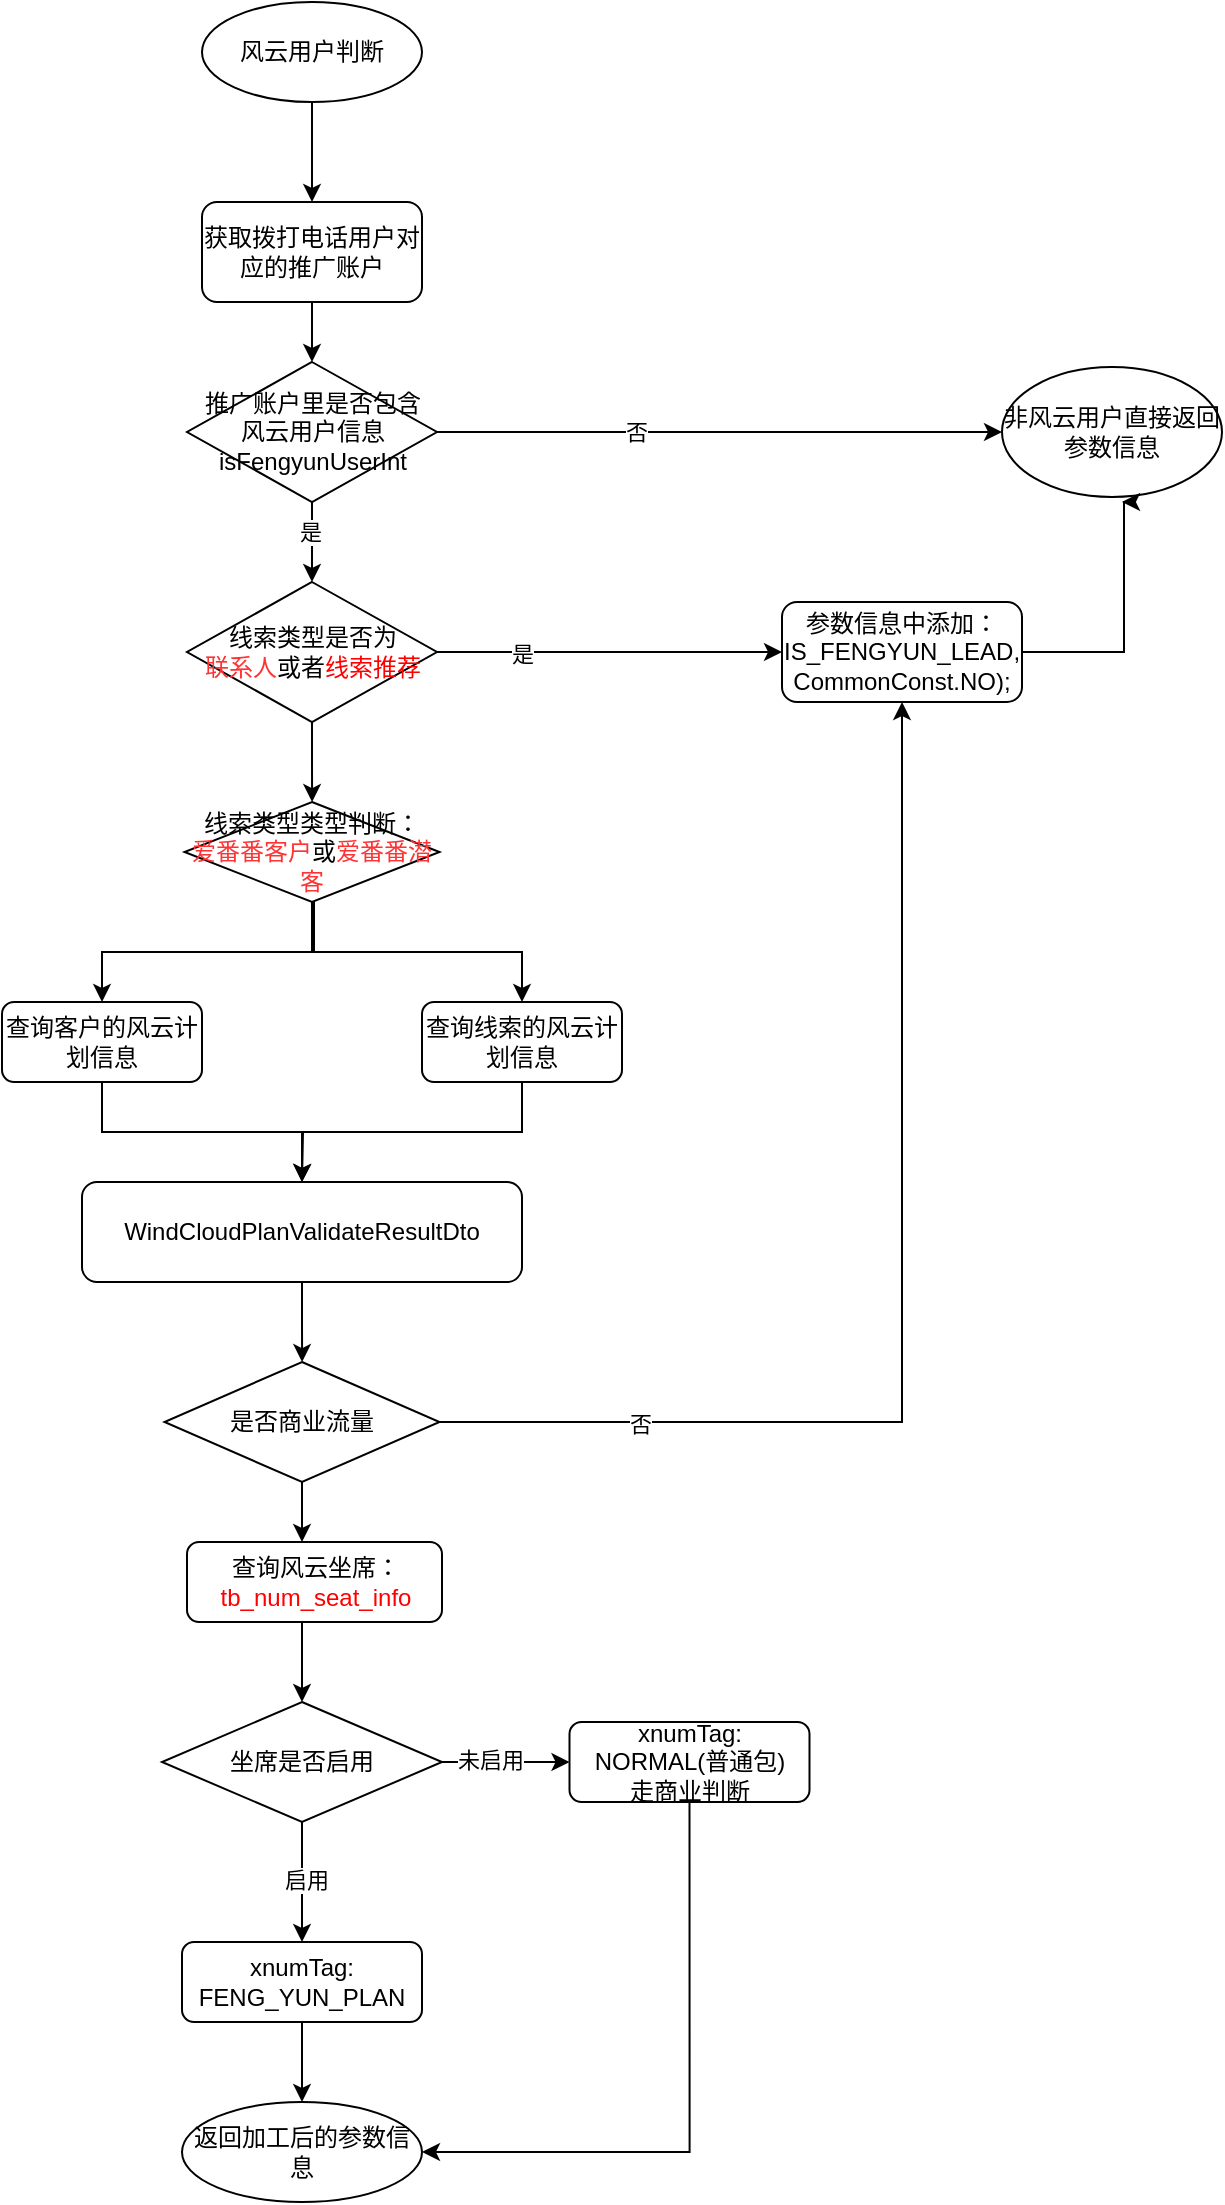 <mxfile version="22.1.3" type="github" pages="3">
  <diagram name="第 1 页" id="cvunBjMl_WiMIwX5Uzwi">
    <mxGraphModel dx="954" dy="585" grid="1" gridSize="10" guides="1" tooltips="1" connect="1" arrows="1" fold="1" page="1" pageScale="1" pageWidth="3300" pageHeight="4681" math="0" shadow="0">
      <root>
        <mxCell id="0" />
        <mxCell id="1" parent="0" />
        <mxCell id="5ia1F8p2ODkZWsQyEV-P-46" value="" style="edgeStyle=orthogonalEdgeStyle;rounded=0;orthogonalLoop=1;jettySize=auto;html=1;" parent="1" source="5ia1F8p2ODkZWsQyEV-P-1" target="5ia1F8p2ODkZWsQyEV-P-2" edge="1">
          <mxGeometry relative="1" as="geometry" />
        </mxCell>
        <mxCell id="5ia1F8p2ODkZWsQyEV-P-1" value="风云用户判断" style="ellipse;whiteSpace=wrap;html=1;" parent="1" vertex="1">
          <mxGeometry x="190" y="90" width="110" height="50" as="geometry" />
        </mxCell>
        <mxCell id="5ia1F8p2ODkZWsQyEV-P-47" value="" style="edgeStyle=orthogonalEdgeStyle;rounded=0;orthogonalLoop=1;jettySize=auto;html=1;" parent="1" source="5ia1F8p2ODkZWsQyEV-P-2" target="5ia1F8p2ODkZWsQyEV-P-3" edge="1">
          <mxGeometry relative="1" as="geometry" />
        </mxCell>
        <mxCell id="5ia1F8p2ODkZWsQyEV-P-2" value="获取拨打电话用户对应的推广账户" style="rounded=1;whiteSpace=wrap;html=1;" parent="1" vertex="1">
          <mxGeometry x="190" y="190" width="110" height="50" as="geometry" />
        </mxCell>
        <mxCell id="5ia1F8p2ODkZWsQyEV-P-5" value="" style="edgeStyle=orthogonalEdgeStyle;rounded=0;orthogonalLoop=1;jettySize=auto;html=1;" parent="1" source="5ia1F8p2ODkZWsQyEV-P-3" target="5ia1F8p2ODkZWsQyEV-P-4" edge="1">
          <mxGeometry relative="1" as="geometry" />
        </mxCell>
        <mxCell id="5ia1F8p2ODkZWsQyEV-P-12" value="否&lt;br&gt;" style="edgeLabel;html=1;align=center;verticalAlign=middle;resizable=0;points=[];" parent="5ia1F8p2ODkZWsQyEV-P-5" vertex="1" connectable="0">
          <mxGeometry x="-0.299" relative="1" as="geometry">
            <mxPoint as="offset" />
          </mxGeometry>
        </mxCell>
        <mxCell id="5ia1F8p2ODkZWsQyEV-P-10" value="" style="edgeStyle=orthogonalEdgeStyle;rounded=0;orthogonalLoop=1;jettySize=auto;html=1;" parent="1" source="5ia1F8p2ODkZWsQyEV-P-3" target="5ia1F8p2ODkZWsQyEV-P-6" edge="1">
          <mxGeometry relative="1" as="geometry" />
        </mxCell>
        <mxCell id="5ia1F8p2ODkZWsQyEV-P-11" value="是" style="edgeLabel;html=1;align=center;verticalAlign=middle;resizable=0;points=[];" parent="5ia1F8p2ODkZWsQyEV-P-10" vertex="1" connectable="0">
          <mxGeometry x="-0.25" y="-1" relative="1" as="geometry">
            <mxPoint as="offset" />
          </mxGeometry>
        </mxCell>
        <mxCell id="5ia1F8p2ODkZWsQyEV-P-3" value="推广账户里是否包含&lt;br&gt;风云用户信息&lt;br&gt;isFengyunUserInt" style="rhombus;whiteSpace=wrap;html=1;" parent="1" vertex="1">
          <mxGeometry x="182.5" y="270" width="125" height="70" as="geometry" />
        </mxCell>
        <mxCell id="5ia1F8p2ODkZWsQyEV-P-4" value="非风云用户直接返回&lt;br&gt;参数信息" style="ellipse;whiteSpace=wrap;html=1;" parent="1" vertex="1">
          <mxGeometry x="590" y="272.5" width="110" height="65" as="geometry" />
        </mxCell>
        <mxCell id="5ia1F8p2ODkZWsQyEV-P-8" value="" style="edgeStyle=orthogonalEdgeStyle;rounded=0;orthogonalLoop=1;jettySize=auto;html=1;" parent="1" source="5ia1F8p2ODkZWsQyEV-P-6" target="5ia1F8p2ODkZWsQyEV-P-7" edge="1">
          <mxGeometry relative="1" as="geometry" />
        </mxCell>
        <mxCell id="5ia1F8p2ODkZWsQyEV-P-13" value="是" style="edgeLabel;html=1;align=center;verticalAlign=middle;resizable=0;points=[];" parent="5ia1F8p2ODkZWsQyEV-P-8" vertex="1" connectable="0">
          <mxGeometry x="-0.516" y="-1" relative="1" as="geometry">
            <mxPoint x="1" as="offset" />
          </mxGeometry>
        </mxCell>
        <mxCell id="5ia1F8p2ODkZWsQyEV-P-48" value="" style="edgeStyle=orthogonalEdgeStyle;rounded=0;orthogonalLoop=1;jettySize=auto;html=1;" parent="1" source="5ia1F8p2ODkZWsQyEV-P-6" target="5ia1F8p2ODkZWsQyEV-P-14" edge="1">
          <mxGeometry relative="1" as="geometry" />
        </mxCell>
        <mxCell id="5ia1F8p2ODkZWsQyEV-P-6" value="线索类型是否为&lt;br&gt;&lt;font color=&quot;#ff3333&quot;&gt;联系人&lt;/font&gt;或者&lt;font color=&quot;#ff0000&quot;&gt;线索推荐&lt;/font&gt;" style="rhombus;whiteSpace=wrap;html=1;" parent="1" vertex="1">
          <mxGeometry x="182.5" y="380" width="125" height="70" as="geometry" />
        </mxCell>
        <mxCell id="5ia1F8p2ODkZWsQyEV-P-18" style="edgeStyle=orthogonalEdgeStyle;rounded=0;orthogonalLoop=1;jettySize=auto;html=1;exitX=1;exitY=0.5;exitDx=0;exitDy=0;" parent="1" source="5ia1F8p2ODkZWsQyEV-P-7" edge="1">
          <mxGeometry relative="1" as="geometry">
            <mxPoint x="650" y="340" as="targetPoint" />
            <Array as="points">
              <mxPoint x="651" y="415" />
            </Array>
          </mxGeometry>
        </mxCell>
        <mxCell id="5ia1F8p2ODkZWsQyEV-P-7" value="参数信息中添加：&lt;br&gt;IS_FENGYUN_LEAD, CommonConst.NO);" style="rounded=1;whiteSpace=wrap;html=1;" parent="1" vertex="1">
          <mxGeometry x="480" y="390" width="120" height="50" as="geometry" />
        </mxCell>
        <mxCell id="5ia1F8p2ODkZWsQyEV-P-19" style="edgeStyle=orthogonalEdgeStyle;rounded=0;orthogonalLoop=1;jettySize=auto;html=1;exitX=0.5;exitY=1;exitDx=0;exitDy=0;" parent="1" source="5ia1F8p2ODkZWsQyEV-P-14" target="5ia1F8p2ODkZWsQyEV-P-16" edge="1">
          <mxGeometry relative="1" as="geometry" />
        </mxCell>
        <mxCell id="5ia1F8p2ODkZWsQyEV-P-21" style="edgeStyle=orthogonalEdgeStyle;rounded=0;orthogonalLoop=1;jettySize=auto;html=1;exitX=1;exitY=1;exitDx=0;exitDy=0;entryX=0.5;entryY=0;entryDx=0;entryDy=0;" parent="1" source="5ia1F8p2ODkZWsQyEV-P-14" target="5ia1F8p2ODkZWsQyEV-P-17" edge="1">
          <mxGeometry relative="1" as="geometry">
            <Array as="points">
              <mxPoint x="246" y="528" />
              <mxPoint x="246" y="565" />
              <mxPoint x="350" y="565" />
            </Array>
          </mxGeometry>
        </mxCell>
        <mxCell id="5ia1F8p2ODkZWsQyEV-P-14" value="线索类型类型判断：&lt;br&gt;&lt;font color=&quot;#ff3333&quot;&gt;爱番番客户&lt;/font&gt;或&lt;font color=&quot;#ff3333&quot;&gt;爱番番潜客&lt;/font&gt;" style="rhombus;whiteSpace=wrap;html=1;" parent="1" vertex="1">
          <mxGeometry x="181.25" y="490" width="127.5" height="50" as="geometry" />
        </mxCell>
        <mxCell id="5ia1F8p2ODkZWsQyEV-P-24" style="edgeStyle=orthogonalEdgeStyle;rounded=0;orthogonalLoop=1;jettySize=auto;html=1;exitX=0.5;exitY=1;exitDx=0;exitDy=0;entryX=0.5;entryY=0;entryDx=0;entryDy=0;" parent="1" source="5ia1F8p2ODkZWsQyEV-P-16" target="5ia1F8p2ODkZWsQyEV-P-23" edge="1">
          <mxGeometry relative="1" as="geometry" />
        </mxCell>
        <mxCell id="5ia1F8p2ODkZWsQyEV-P-16" value="查询客户的风云计划信息" style="rounded=1;whiteSpace=wrap;html=1;" parent="1" vertex="1">
          <mxGeometry x="90" y="590" width="100" height="40" as="geometry" />
        </mxCell>
        <mxCell id="5ia1F8p2ODkZWsQyEV-P-25" style="edgeStyle=orthogonalEdgeStyle;rounded=0;orthogonalLoop=1;jettySize=auto;html=1;exitX=0.5;exitY=1;exitDx=0;exitDy=0;" parent="1" source="5ia1F8p2ODkZWsQyEV-P-17" edge="1">
          <mxGeometry relative="1" as="geometry">
            <mxPoint x="240" y="680" as="targetPoint" />
          </mxGeometry>
        </mxCell>
        <mxCell id="5ia1F8p2ODkZWsQyEV-P-17" value="查询线索的风云计划信息" style="rounded=1;whiteSpace=wrap;html=1;" parent="1" vertex="1">
          <mxGeometry x="300" y="590" width="100" height="40" as="geometry" />
        </mxCell>
        <mxCell id="5ia1F8p2ODkZWsQyEV-P-26" style="edgeStyle=orthogonalEdgeStyle;rounded=0;orthogonalLoop=1;jettySize=auto;html=1;exitX=1;exitY=0.5;exitDx=0;exitDy=0;entryX=0.5;entryY=1;entryDx=0;entryDy=0;" parent="1" source="5ia1F8p2ODkZWsQyEV-P-22" target="5ia1F8p2ODkZWsQyEV-P-7" edge="1">
          <mxGeometry relative="1" as="geometry" />
        </mxCell>
        <mxCell id="5ia1F8p2ODkZWsQyEV-P-27" value="否" style="edgeLabel;html=1;align=center;verticalAlign=middle;resizable=0;points=[];" parent="5ia1F8p2ODkZWsQyEV-P-26" vertex="1" connectable="0">
          <mxGeometry x="-0.662" y="-1" relative="1" as="geometry">
            <mxPoint as="offset" />
          </mxGeometry>
        </mxCell>
        <mxCell id="5ia1F8p2ODkZWsQyEV-P-22" value="是否商业流量" style="rhombus;whiteSpace=wrap;html=1;" parent="1" vertex="1">
          <mxGeometry x="171.25" y="770" width="137.5" height="60" as="geometry" />
        </mxCell>
        <mxCell id="5ia1F8p2ODkZWsQyEV-P-28" value="" style="edgeStyle=orthogonalEdgeStyle;rounded=0;orthogonalLoop=1;jettySize=auto;html=1;" parent="1" source="5ia1F8p2ODkZWsQyEV-P-23" target="5ia1F8p2ODkZWsQyEV-P-22" edge="1">
          <mxGeometry relative="1" as="geometry" />
        </mxCell>
        <mxCell id="5ia1F8p2ODkZWsQyEV-P-23" value="WindCloudPlanValidateResultDto" style="rounded=1;whiteSpace=wrap;html=1;" parent="1" vertex="1">
          <mxGeometry x="130" y="680" width="220" height="50" as="geometry" />
        </mxCell>
        <mxCell id="5ia1F8p2ODkZWsQyEV-P-37" value="" style="edgeStyle=orthogonalEdgeStyle;rounded=0;orthogonalLoop=1;jettySize=auto;html=1;" parent="1" source="5ia1F8p2ODkZWsQyEV-P-29" target="5ia1F8p2ODkZWsQyEV-P-30" edge="1">
          <mxGeometry relative="1" as="geometry">
            <Array as="points">
              <mxPoint x="240" y="910" />
              <mxPoint x="240" y="910" />
            </Array>
          </mxGeometry>
        </mxCell>
        <mxCell id="5ia1F8p2ODkZWsQyEV-P-29" value="查询风云坐席：&lt;br&gt;&lt;font color=&quot;#ff0000&quot;&gt;tb_num_seat_info&lt;/font&gt;" style="rounded=1;whiteSpace=wrap;html=1;" parent="1" vertex="1">
          <mxGeometry x="182.5" y="860" width="127.5" height="40" as="geometry" />
        </mxCell>
        <mxCell id="5ia1F8p2ODkZWsQyEV-P-32" value="" style="edgeStyle=orthogonalEdgeStyle;rounded=0;orthogonalLoop=1;jettySize=auto;html=1;" parent="1" source="5ia1F8p2ODkZWsQyEV-P-30" target="5ia1F8p2ODkZWsQyEV-P-31" edge="1">
          <mxGeometry relative="1" as="geometry" />
        </mxCell>
        <mxCell id="5ia1F8p2ODkZWsQyEV-P-33" value="启用" style="edgeLabel;html=1;align=center;verticalAlign=middle;resizable=0;points=[];" parent="5ia1F8p2ODkZWsQyEV-P-32" vertex="1" connectable="0">
          <mxGeometry x="-0.05" y="2" relative="1" as="geometry">
            <mxPoint as="offset" />
          </mxGeometry>
        </mxCell>
        <mxCell id="5ia1F8p2ODkZWsQyEV-P-35" value="" style="edgeStyle=orthogonalEdgeStyle;rounded=0;orthogonalLoop=1;jettySize=auto;html=1;" parent="1" source="5ia1F8p2ODkZWsQyEV-P-30" target="5ia1F8p2ODkZWsQyEV-P-34" edge="1">
          <mxGeometry relative="1" as="geometry" />
        </mxCell>
        <mxCell id="5ia1F8p2ODkZWsQyEV-P-36" value="未启用" style="edgeLabel;html=1;align=center;verticalAlign=middle;resizable=0;points=[];" parent="5ia1F8p2ODkZWsQyEV-P-35" vertex="1" connectable="0">
          <mxGeometry x="-0.255" y="1" relative="1" as="geometry">
            <mxPoint as="offset" />
          </mxGeometry>
        </mxCell>
        <mxCell id="5ia1F8p2ODkZWsQyEV-P-30" value="坐席是否启用" style="rhombus;whiteSpace=wrap;html=1;" parent="1" vertex="1">
          <mxGeometry x="170" y="940" width="140" height="60" as="geometry" />
        </mxCell>
        <mxCell id="5ia1F8p2ODkZWsQyEV-P-39" value="" style="edgeStyle=orthogonalEdgeStyle;rounded=0;orthogonalLoop=1;jettySize=auto;html=1;" parent="1" source="5ia1F8p2ODkZWsQyEV-P-31" target="5ia1F8p2ODkZWsQyEV-P-38" edge="1">
          <mxGeometry relative="1" as="geometry" />
        </mxCell>
        <mxCell id="5ia1F8p2ODkZWsQyEV-P-31" value="xnumTag: FENG_YUN_PLAN" style="rounded=1;whiteSpace=wrap;html=1;" parent="1" vertex="1">
          <mxGeometry x="180" y="1060" width="120" height="40" as="geometry" />
        </mxCell>
        <mxCell id="5ia1F8p2ODkZWsQyEV-P-41" style="edgeStyle=orthogonalEdgeStyle;rounded=0;orthogonalLoop=1;jettySize=auto;html=1;exitX=0.5;exitY=1;exitDx=0;exitDy=0;entryX=1;entryY=0.5;entryDx=0;entryDy=0;" parent="1" source="5ia1F8p2ODkZWsQyEV-P-34" target="5ia1F8p2ODkZWsQyEV-P-38" edge="1">
          <mxGeometry relative="1" as="geometry" />
        </mxCell>
        <mxCell id="5ia1F8p2ODkZWsQyEV-P-34" value="xnumTag:&lt;br&gt;NORMAL(普通包)&lt;br&gt;走商业判断" style="rounded=1;whiteSpace=wrap;html=1;" parent="1" vertex="1">
          <mxGeometry x="373.75" y="950" width="120" height="40" as="geometry" />
        </mxCell>
        <mxCell id="5ia1F8p2ODkZWsQyEV-P-38" value="返回加工后的参数信息" style="ellipse;whiteSpace=wrap;html=1;" parent="1" vertex="1">
          <mxGeometry x="180" y="1140" width="120" height="50" as="geometry" />
        </mxCell>
        <mxCell id="5ia1F8p2ODkZWsQyEV-P-45" style="edgeStyle=orthogonalEdgeStyle;rounded=0;orthogonalLoop=1;jettySize=auto;html=1;exitX=0.5;exitY=1;exitDx=0;exitDy=0;entryX=0.451;entryY=0;entryDx=0;entryDy=0;entryPerimeter=0;" parent="1" source="5ia1F8p2ODkZWsQyEV-P-22" target="5ia1F8p2ODkZWsQyEV-P-29" edge="1">
          <mxGeometry relative="1" as="geometry" />
        </mxCell>
      </root>
    </mxGraphModel>
  </diagram>
  <diagram id="0H5nYPGeJsgPHxxlDiNp" name="第 2 页">
    <mxGraphModel dx="4254" dy="585" grid="1" gridSize="10" guides="1" tooltips="1" connect="1" arrows="1" fold="1" page="1" pageScale="1" pageWidth="3300" pageHeight="4681" math="0" shadow="0">
      <root>
        <mxCell id="0" />
        <mxCell id="1" parent="0" />
        <mxCell id="DeanFmQxIo-9JRZVbEqn-1" value="前" style="rounded=1;whiteSpace=wrap;html=1;" vertex="1" parent="1">
          <mxGeometry x="100" y="110" width="60" height="50" as="geometry" />
        </mxCell>
        <mxCell id="DeanFmQxIo-9JRZVbEqn-2" value="后" style="rounded=1;whiteSpace=wrap;html=1;" vertex="1" parent="1">
          <mxGeometry x="100" y="200" width="60" height="50" as="geometry" />
        </mxCell>
        <mxCell id="DeanFmQxIo-9JRZVbEqn-3" value="风云时间判断" style="rounded=1;whiteSpace=wrap;html=1;" vertex="1" parent="1">
          <mxGeometry x="240" y="110" width="100" height="50" as="geometry" />
        </mxCell>
        <mxCell id="DeanFmQxIo-9JRZVbEqn-4" value="固话降级判断" style="rounded=1;whiteSpace=wrap;html=1;" vertex="1" parent="1">
          <mxGeometry x="390" y="110" width="100" height="50" as="geometry" />
        </mxCell>
        <mxCell id="DeanFmQxIo-9JRZVbEqn-5" value="供应商黑名单降级判断" style="rounded=1;whiteSpace=wrap;html=1;" vertex="1" parent="1">
          <mxGeometry x="510" y="190" width="100" height="50" as="geometry" />
        </mxCell>
        <mxCell id="bdq62Au3GS7Y8x1JchYO-1" value="租户，供应商，中间号降级判断" style="rounded=1;whiteSpace=wrap;html=1;" vertex="1" parent="1">
          <mxGeometry x="630" y="110" width="100" height="50" as="geometry" />
        </mxCell>
        <mxCell id="uCw0DGD-fqrh2v1wgSk9-78" style="edgeStyle=orthogonalEdgeStyle;rounded=0;orthogonalLoop=1;jettySize=auto;html=1;exitX=0.5;exitY=1;exitDx=0;exitDy=0;entryX=0.5;entryY=0;entryDx=0;entryDy=0;" edge="1" parent="1" source="uCw0DGD-fqrh2v1wgSk9-1" target="uCw0DGD-fqrh2v1wgSk9-2">
          <mxGeometry relative="1" as="geometry" />
        </mxCell>
        <mxCell id="uCw0DGD-fqrh2v1wgSk9-1" value="降级判断" style="ellipse;whiteSpace=wrap;html=1;" vertex="1" parent="1">
          <mxGeometry x="380" y="340" width="120" height="50" as="geometry" />
        </mxCell>
        <mxCell id="uCw0DGD-fqrh2v1wgSk9-4" style="edgeStyle=orthogonalEdgeStyle;rounded=0;orthogonalLoop=1;jettySize=auto;html=1;exitX=0.5;exitY=1;exitDx=0;exitDy=0;entryX=0.5;entryY=0;entryDx=0;entryDy=0;" edge="1" parent="1" source="uCw0DGD-fqrh2v1wgSk9-2" target="uCw0DGD-fqrh2v1wgSk9-3">
          <mxGeometry relative="1" as="geometry" />
        </mxCell>
        <mxCell id="uCw0DGD-fqrh2v1wgSk9-5" value="否" style="edgeLabel;html=1;align=center;verticalAlign=middle;resizable=0;points=[];" vertex="1" connectable="0" parent="uCw0DGD-fqrh2v1wgSk9-4">
          <mxGeometry x="-0.15" y="2" relative="1" as="geometry">
            <mxPoint as="offset" />
          </mxGeometry>
        </mxCell>
        <mxCell id="uCw0DGD-fqrh2v1wgSk9-79" style="edgeStyle=orthogonalEdgeStyle;rounded=0;orthogonalLoop=1;jettySize=auto;html=1;exitX=1;exitY=0.5;exitDx=0;exitDy=0;entryX=0;entryY=0.5;entryDx=0;entryDy=0;" edge="1" parent="1" source="uCw0DGD-fqrh2v1wgSk9-2" target="uCw0DGD-fqrh2v1wgSk9-6">
          <mxGeometry relative="1" as="geometry" />
        </mxCell>
        <mxCell id="uCw0DGD-fqrh2v1wgSk9-80" value="是" style="edgeLabel;html=1;align=center;verticalAlign=middle;resizable=0;points=[];" vertex="1" connectable="0" parent="uCw0DGD-fqrh2v1wgSk9-79">
          <mxGeometry x="-0.24" y="2" relative="1" as="geometry">
            <mxPoint as="offset" />
          </mxGeometry>
        </mxCell>
        <mxCell id="uCw0DGD-fqrh2v1wgSk9-2" value="是否为风云号码&lt;br&gt;&lt;font color=&quot;#ff0000&quot;&gt;numXTag == FENG_YUN_PLAN&lt;/font&gt;" style="rhombus;whiteSpace=wrap;html=1;" vertex="1" parent="1">
          <mxGeometry x="350" y="450" width="180" height="50" as="geometry" />
        </mxCell>
        <mxCell id="uCw0DGD-fqrh2v1wgSk9-12" style="edgeStyle=orthogonalEdgeStyle;rounded=0;orthogonalLoop=1;jettySize=auto;html=1;exitX=1;exitY=0.5;exitDx=0;exitDy=0;entryX=0;entryY=0.5;entryDx=0;entryDy=0;" edge="1" parent="1" source="uCw0DGD-fqrh2v1wgSk9-3" target="uCw0DGD-fqrh2v1wgSk9-11">
          <mxGeometry relative="1" as="geometry" />
        </mxCell>
        <mxCell id="uCw0DGD-fqrh2v1wgSk9-13" value="固话" style="edgeLabel;html=1;align=center;verticalAlign=middle;resizable=0;points=[];" vertex="1" connectable="0" parent="uCw0DGD-fqrh2v1wgSk9-12">
          <mxGeometry x="-0.354" y="3" relative="1" as="geometry">
            <mxPoint y="1" as="offset" />
          </mxGeometry>
        </mxCell>
        <mxCell id="uCw0DGD-fqrh2v1wgSk9-17" style="edgeStyle=orthogonalEdgeStyle;rounded=0;orthogonalLoop=1;jettySize=auto;html=1;exitX=0.5;exitY=1;exitDx=0;exitDy=0;entryX=0.5;entryY=0;entryDx=0;entryDy=0;" edge="1" parent="1" source="uCw0DGD-fqrh2v1wgSk9-3" target="uCw0DGD-fqrh2v1wgSk9-14">
          <mxGeometry relative="1" as="geometry" />
        </mxCell>
        <mxCell id="uCw0DGD-fqrh2v1wgSk9-3" value="是否为固话" style="rhombus;whiteSpace=wrap;html=1;" vertex="1" parent="1">
          <mxGeometry x="350" y="600" width="180" height="50" as="geometry" />
        </mxCell>
        <mxCell id="uCw0DGD-fqrh2v1wgSk9-7" style="edgeStyle=orthogonalEdgeStyle;rounded=0;orthogonalLoop=1;jettySize=auto;html=1;exitX=0.5;exitY=1;exitDx=0;exitDy=0;entryX=0.5;entryY=0;entryDx=0;entryDy=0;" edge="1" parent="1" source="uCw0DGD-fqrh2v1wgSk9-6" target="uCw0DGD-fqrh2v1wgSk9-3">
          <mxGeometry relative="1" as="geometry" />
        </mxCell>
        <mxCell id="uCw0DGD-fqrh2v1wgSk9-8" value="正常时间" style="edgeLabel;html=1;align=center;verticalAlign=middle;resizable=0;points=[];" vertex="1" connectable="0" parent="uCw0DGD-fqrh2v1wgSk9-7">
          <mxGeometry x="0.083" y="4" relative="1" as="geometry">
            <mxPoint as="offset" />
          </mxGeometry>
        </mxCell>
        <mxCell id="uCw0DGD-fqrh2v1wgSk9-9" style="edgeStyle=orthogonalEdgeStyle;rounded=0;orthogonalLoop=1;jettySize=auto;html=1;exitX=1;exitY=0.5;exitDx=0;exitDy=0;" edge="1" parent="1" source="uCw0DGD-fqrh2v1wgSk9-6">
          <mxGeometry relative="1" as="geometry">
            <mxPoint x="870" y="530" as="targetPoint" />
          </mxGeometry>
        </mxCell>
        <mxCell id="uCw0DGD-fqrh2v1wgSk9-6" value="风云非工作时间判断" style="rhombus;whiteSpace=wrap;html=1;" vertex="1" parent="1">
          <mxGeometry x="580" y="450" width="180" height="50" as="geometry" />
        </mxCell>
        <mxCell id="uCw0DGD-fqrh2v1wgSk9-10" value="组装数据返回:&lt;br&gt;downgradeReasonType =&amp;nbsp;&lt;br&gt;NO_WORK_TIME" style="rounded=1;whiteSpace=wrap;html=1;" vertex="1" parent="1">
          <mxGeometry x="780" y="530" width="160" height="50" as="geometry" />
        </mxCell>
        <mxCell id="uCw0DGD-fqrh2v1wgSk9-11" value="组装数据返回:&lt;br&gt;downgradeReasonType =&amp;nbsp;&lt;br&gt;CALLEE_IS_FIXED" style="rounded=1;whiteSpace=wrap;html=1;" vertex="1" parent="1">
          <mxGeometry x="790" y="600" width="160" height="50" as="geometry" />
        </mxCell>
        <mxCell id="uCw0DGD-fqrh2v1wgSk9-16" style="edgeStyle=orthogonalEdgeStyle;rounded=0;orthogonalLoop=1;jettySize=auto;html=1;exitX=1;exitY=0.5;exitDx=0;exitDy=0;" edge="1" parent="1" source="uCw0DGD-fqrh2v1wgSk9-14" target="uCw0DGD-fqrh2v1wgSk9-15">
          <mxGeometry relative="1" as="geometry" />
        </mxCell>
        <mxCell id="uCw0DGD-fqrh2v1wgSk9-21" style="edgeStyle=orthogonalEdgeStyle;rounded=0;orthogonalLoop=1;jettySize=auto;html=1;exitX=0.5;exitY=1;exitDx=0;exitDy=0;entryX=0.5;entryY=0;entryDx=0;entryDy=0;" edge="1" parent="1" source="uCw0DGD-fqrh2v1wgSk9-14" target="uCw0DGD-fqrh2v1wgSk9-20">
          <mxGeometry relative="1" as="geometry" />
        </mxCell>
        <mxCell id="uCw0DGD-fqrh2v1wgSk9-14" value="获取到numX后，&lt;br&gt;供应商黑名单判断" style="rhombus;whiteSpace=wrap;html=1;fillColor=#fff2cc;strokeColor=#d6b656;" vertex="1" parent="1">
          <mxGeometry x="350" y="700" width="180" height="50" as="geometry" />
        </mxCell>
        <mxCell id="uCw0DGD-fqrh2v1wgSk9-15" value="组装数据返回:&lt;br&gt;downgradeReasonType =&amp;nbsp;&lt;br&gt;CALL_OUT_BLACKLIST" style="rounded=1;whiteSpace=wrap;html=1;" vertex="1" parent="1">
          <mxGeometry x="790" y="700" width="160" height="50" as="geometry" />
        </mxCell>
        <mxCell id="uCw0DGD-fqrh2v1wgSk9-24" style="edgeStyle=orthogonalEdgeStyle;rounded=0;orthogonalLoop=1;jettySize=auto;html=1;exitX=1;exitY=0.5;exitDx=0;exitDy=0;" edge="1" parent="1" source="uCw0DGD-fqrh2v1wgSk9-19" target="uCw0DGD-fqrh2v1wgSk9-23">
          <mxGeometry relative="1" as="geometry" />
        </mxCell>
        <mxCell id="uCw0DGD-fqrh2v1wgSk9-25" value="否" style="edgeLabel;html=1;align=center;verticalAlign=middle;resizable=0;points=[];" vertex="1" connectable="0" parent="uCw0DGD-fqrh2v1wgSk9-24">
          <mxGeometry x="-0.033" relative="1" as="geometry">
            <mxPoint as="offset" />
          </mxGeometry>
        </mxCell>
        <mxCell id="uCw0DGD-fqrh2v1wgSk9-27" style="edgeStyle=orthogonalEdgeStyle;rounded=0;orthogonalLoop=1;jettySize=auto;html=1;exitX=0.5;exitY=1;exitDx=0;exitDy=0;entryX=0.5;entryY=0;entryDx=0;entryDy=0;" edge="1" parent="1" source="uCw0DGD-fqrh2v1wgSk9-19" target="uCw0DGD-fqrh2v1wgSk9-26">
          <mxGeometry relative="1" as="geometry" />
        </mxCell>
        <mxCell id="uCw0DGD-fqrh2v1wgSk9-82" value="是" style="edgeLabel;html=1;align=center;verticalAlign=middle;resizable=0;points=[];" vertex="1" connectable="0" parent="uCw0DGD-fqrh2v1wgSk9-27">
          <mxGeometry x="-0.175" y="1" relative="1" as="geometry">
            <mxPoint as="offset" />
          </mxGeometry>
        </mxCell>
        <mxCell id="uCw0DGD-fqrh2v1wgSk9-19" value="供应商降级策略是否&lt;br&gt;开启" style="rhombus;whiteSpace=wrap;html=1;" vertex="1" parent="1">
          <mxGeometry x="350" y="860" width="180" height="50" as="geometry" />
        </mxCell>
        <mxCell id="uCw0DGD-fqrh2v1wgSk9-22" style="edgeStyle=orthogonalEdgeStyle;rounded=0;orthogonalLoop=1;jettySize=auto;html=1;exitX=0.5;exitY=1;exitDx=0;exitDy=0;entryX=0.5;entryY=0;entryDx=0;entryDy=0;" edge="1" parent="1" source="uCw0DGD-fqrh2v1wgSk9-20" target="uCw0DGD-fqrh2v1wgSk9-19">
          <mxGeometry relative="1" as="geometry" />
        </mxCell>
        <mxCell id="uCw0DGD-fqrh2v1wgSk9-20" value="downgradeType" style="rounded=1;whiteSpace=wrap;html=1;" vertex="1" parent="1">
          <mxGeometry x="380" y="800" width="120" height="30" as="geometry" />
        </mxCell>
        <mxCell id="uCw0DGD-fqrh2v1wgSk9-84" style="edgeStyle=orthogonalEdgeStyle;rounded=0;orthogonalLoop=1;jettySize=auto;html=1;exitX=0.5;exitY=1;exitDx=0;exitDy=0;entryX=0.5;entryY=0;entryDx=0;entryDy=0;" edge="1" parent="1" source="uCw0DGD-fqrh2v1wgSk9-23" target="uCw0DGD-fqrh2v1wgSk9-28">
          <mxGeometry relative="1" as="geometry" />
        </mxCell>
        <mxCell id="uCw0DGD-fqrh2v1wgSk9-23" value="租户降级策略&lt;br&gt;downgradeType =&amp;nbsp;&lt;br&gt;&lt;font color=&quot;#ff0000&quot;&gt;tb_call_conf&lt;/font&gt;. downgrade_type" style="rounded=1;whiteSpace=wrap;html=1;" vertex="1" parent="1">
          <mxGeometry x="650" y="860" width="180" height="50" as="geometry" />
        </mxCell>
        <mxCell id="uCw0DGD-fqrh2v1wgSk9-30" style="edgeStyle=orthogonalEdgeStyle;rounded=0;orthogonalLoop=1;jettySize=auto;html=1;exitX=0.5;exitY=1;exitDx=0;exitDy=0;entryX=0.5;entryY=0;entryDx=0;entryDy=0;" edge="1" parent="1" source="uCw0DGD-fqrh2v1wgSk9-26" target="uCw0DGD-fqrh2v1wgSk9-28">
          <mxGeometry relative="1" as="geometry" />
        </mxCell>
        <mxCell id="uCw0DGD-fqrh2v1wgSk9-26" value="选择租户和运营商两个维度下的最高降级级别" style="rounded=1;whiteSpace=wrap;html=1;" vertex="1" parent="1">
          <mxGeometry x="350" y="950" width="180" height="50" as="geometry" />
        </mxCell>
        <mxCell id="uCw0DGD-fqrh2v1wgSk9-31" style="edgeStyle=orthogonalEdgeStyle;rounded=0;orthogonalLoop=1;jettySize=auto;html=1;exitX=1;exitY=0.5;exitDx=0;exitDy=0;entryX=0;entryY=0.5;entryDx=0;entryDy=0;" edge="1" parent="1" source="uCw0DGD-fqrh2v1wgSk9-28" target="uCw0DGD-fqrh2v1wgSk9-29">
          <mxGeometry relative="1" as="geometry" />
        </mxCell>
        <mxCell id="uCw0DGD-fqrh2v1wgSk9-35" value="是" style="edgeLabel;html=1;align=center;verticalAlign=middle;resizable=0;points=[];" vertex="1" connectable="0" parent="uCw0DGD-fqrh2v1wgSk9-31">
          <mxGeometry x="-0.091" y="-1" relative="1" as="geometry">
            <mxPoint y="1" as="offset" />
          </mxGeometry>
        </mxCell>
        <mxCell id="uCw0DGD-fqrh2v1wgSk9-33" style="edgeStyle=orthogonalEdgeStyle;rounded=0;orthogonalLoop=1;jettySize=auto;html=1;exitX=0.5;exitY=1;exitDx=0;exitDy=0;entryX=0.5;entryY=0;entryDx=0;entryDy=0;" edge="1" parent="1" source="uCw0DGD-fqrh2v1wgSk9-28" target="uCw0DGD-fqrh2v1wgSk9-32">
          <mxGeometry relative="1" as="geometry" />
        </mxCell>
        <mxCell id="uCw0DGD-fqrh2v1wgSk9-34" value="否" style="edgeLabel;html=1;align=center;verticalAlign=middle;resizable=0;points=[];" vertex="1" connectable="0" parent="uCw0DGD-fqrh2v1wgSk9-33">
          <mxGeometry x="-0.14" y="2" relative="1" as="geometry">
            <mxPoint as="offset" />
          </mxGeometry>
        </mxCell>
        <mxCell id="uCw0DGD-fqrh2v1wgSk9-28" value="中间号降级策略是否&lt;br&gt;开启" style="rhombus;whiteSpace=wrap;html=1;" vertex="1" parent="1">
          <mxGeometry x="350" y="1030" width="180" height="50" as="geometry" />
        </mxCell>
        <mxCell id="uCw0DGD-fqrh2v1wgSk9-36" style="edgeStyle=orthogonalEdgeStyle;rounded=0;orthogonalLoop=1;jettySize=auto;html=1;exitX=0.5;exitY=1;exitDx=0;exitDy=0;entryX=0.5;entryY=0;entryDx=0;entryDy=0;" edge="1" parent="1" source="uCw0DGD-fqrh2v1wgSk9-29" target="uCw0DGD-fqrh2v1wgSk9-32">
          <mxGeometry relative="1" as="geometry" />
        </mxCell>
        <mxCell id="uCw0DGD-fqrh2v1wgSk9-29" value="选择当前降级策略和号码降级策略维度下的最高降级级别" style="rounded=1;whiteSpace=wrap;html=1;" vertex="1" parent="1">
          <mxGeometry x="640" y="1030" width="180" height="50" as="geometry" />
        </mxCell>
        <mxCell id="uCw0DGD-fqrh2v1wgSk9-68" style="edgeStyle=orthogonalEdgeStyle;rounded=0;orthogonalLoop=1;jettySize=auto;html=1;exitX=0;exitY=0.5;exitDx=0;exitDy=0;entryX=0.5;entryY=0;entryDx=0;entryDy=0;" edge="1" parent="1" source="uCw0DGD-fqrh2v1wgSk9-32" target="uCw0DGD-fqrh2v1wgSk9-40">
          <mxGeometry relative="1" as="geometry" />
        </mxCell>
        <mxCell id="uCw0DGD-fqrh2v1wgSk9-71" style="edgeStyle=orthogonalEdgeStyle;rounded=0;orthogonalLoop=1;jettySize=auto;html=1;exitX=1;exitY=0.5;exitDx=0;exitDy=0;entryX=0.5;entryY=0;entryDx=0;entryDy=0;" edge="1" parent="1" source="uCw0DGD-fqrh2v1wgSk9-32" target="uCw0DGD-fqrh2v1wgSk9-60">
          <mxGeometry relative="1" as="geometry" />
        </mxCell>
        <mxCell id="uCw0DGD-fqrh2v1wgSk9-72" style="edgeStyle=orthogonalEdgeStyle;rounded=0;orthogonalLoop=1;jettySize=auto;html=1;exitX=1;exitY=0.5;exitDx=0;exitDy=0;entryX=0.5;entryY=0;entryDx=0;entryDy=0;" edge="1" parent="1" source="uCw0DGD-fqrh2v1wgSk9-32" target="uCw0DGD-fqrh2v1wgSk9-63">
          <mxGeometry relative="1" as="geometry" />
        </mxCell>
        <mxCell id="uCw0DGD-fqrh2v1wgSk9-32" value="downgradeType&lt;br&gt;降级策略判断" style="rhombus;whiteSpace=wrap;html=1;" vertex="1" parent="1">
          <mxGeometry x="350" y="1130" width="180" height="50" as="geometry" />
        </mxCell>
        <mxCell id="uCw0DGD-fqrh2v1wgSk9-52" style="edgeStyle=orthogonalEdgeStyle;rounded=0;orthogonalLoop=1;jettySize=auto;html=1;exitX=0.5;exitY=1;exitDx=0;exitDy=0;entryX=0.5;entryY=0;entryDx=0;entryDy=0;" edge="1" parent="1" source="uCw0DGD-fqrh2v1wgSk9-40" target="uCw0DGD-fqrh2v1wgSk9-43">
          <mxGeometry relative="1" as="geometry" />
        </mxCell>
        <mxCell id="uCw0DGD-fqrh2v1wgSk9-40" value="downgradeType=1&lt;br&gt;LEVEL1" style="rounded=1;whiteSpace=wrap;html=1;" vertex="1" parent="1">
          <mxGeometry x="30" y="1200" width="110" height="40" as="geometry" />
        </mxCell>
        <mxCell id="uCw0DGD-fqrh2v1wgSk9-45" style="edgeStyle=orthogonalEdgeStyle;rounded=0;orthogonalLoop=1;jettySize=auto;html=1;exitX=0;exitY=0.5;exitDx=0;exitDy=0;entryX=0.5;entryY=0;entryDx=0;entryDy=0;" edge="1" parent="1" source="uCw0DGD-fqrh2v1wgSk9-43" target="uCw0DGD-fqrh2v1wgSk9-44">
          <mxGeometry relative="1" as="geometry" />
        </mxCell>
        <mxCell id="uCw0DGD-fqrh2v1wgSk9-46" value="为空" style="edgeLabel;html=1;align=center;verticalAlign=middle;resizable=0;points=[];" vertex="1" connectable="0" parent="uCw0DGD-fqrh2v1wgSk9-45">
          <mxGeometry x="-0.296" y="-1" relative="1" as="geometry">
            <mxPoint as="offset" />
          </mxGeometry>
        </mxCell>
        <mxCell id="uCw0DGD-fqrh2v1wgSk9-51" style="edgeStyle=orthogonalEdgeStyle;rounded=0;orthogonalLoop=1;jettySize=auto;html=1;exitX=0.5;exitY=1;exitDx=0;exitDy=0;" edge="1" parent="1" source="uCw0DGD-fqrh2v1wgSk9-43" target="uCw0DGD-fqrh2v1wgSk9-47">
          <mxGeometry relative="1" as="geometry" />
        </mxCell>
        <mxCell id="uCw0DGD-fqrh2v1wgSk9-43" value="numX == null&lt;br&gt;中间号判断" style="rhombus;whiteSpace=wrap;html=1;" vertex="1" parent="1">
          <mxGeometry x="-5" y="1288" width="180" height="50" as="geometry" />
        </mxCell>
        <mxCell id="uCw0DGD-fqrh2v1wgSk9-44" value="组装数据返回:&lt;br&gt;downgradeReasonType =&amp;nbsp;&lt;br&gt;NONUM" style="rounded=1;whiteSpace=wrap;html=1;fillColor=#eeeeee;strokeColor=#36393d;" vertex="1" parent="1">
          <mxGeometry x="-180" y="1380" width="160" height="50" as="geometry" />
        </mxCell>
        <mxCell id="uCw0DGD-fqrh2v1wgSk9-49" style="edgeStyle=orthogonalEdgeStyle;rounded=0;orthogonalLoop=1;jettySize=auto;html=1;exitX=0;exitY=0.5;exitDx=0;exitDy=0;entryX=0.5;entryY=0;entryDx=0;entryDy=0;" edge="1" parent="1" source="uCw0DGD-fqrh2v1wgSk9-47" target="uCw0DGD-fqrh2v1wgSk9-48">
          <mxGeometry relative="1" as="geometry" />
        </mxCell>
        <mxCell id="uCw0DGD-fqrh2v1wgSk9-50" value="无库存" style="edgeLabel;html=1;align=center;verticalAlign=middle;resizable=0;points=[];" vertex="1" connectable="0" parent="uCw0DGD-fqrh2v1wgSk9-49">
          <mxGeometry x="-0.407" y="3" relative="1" as="geometry">
            <mxPoint as="offset" />
          </mxGeometry>
        </mxCell>
        <mxCell id="uCw0DGD-fqrh2v1wgSk9-74" style="edgeStyle=orthogonalEdgeStyle;rounded=0;orthogonalLoop=1;jettySize=auto;html=1;exitX=0.5;exitY=1;exitDx=0;exitDy=0;entryX=0;entryY=0.5;entryDx=0;entryDy=0;" edge="1" parent="1" source="uCw0DGD-fqrh2v1wgSk9-47" target="uCw0DGD-fqrh2v1wgSk9-73">
          <mxGeometry relative="1" as="geometry" />
        </mxCell>
        <mxCell id="uCw0DGD-fqrh2v1wgSk9-75" value="有" style="edgeLabel;html=1;align=center;verticalAlign=middle;resizable=0;points=[];" vertex="1" connectable="0" parent="uCw0DGD-fqrh2v1wgSk9-74">
          <mxGeometry x="-0.828" relative="1" as="geometry">
            <mxPoint as="offset" />
          </mxGeometry>
        </mxCell>
        <mxCell id="uCw0DGD-fqrh2v1wgSk9-47" value="是否有库存&lt;br&gt;(可用权益)" style="rhombus;whiteSpace=wrap;html=1;" vertex="1" parent="1">
          <mxGeometry x="-5" y="1440" width="180" height="50" as="geometry" />
        </mxCell>
        <mxCell id="uCw0DGD-fqrh2v1wgSk9-48" value="组装数据返回:&lt;br&gt;downgradeReasonType =&amp;nbsp;&lt;br&gt;NO_STOCK" style="rounded=1;whiteSpace=wrap;html=1;" vertex="1" parent="1">
          <mxGeometry x="-180" y="1510" width="160" height="50" as="geometry" />
        </mxCell>
        <mxCell id="uCw0DGD-fqrh2v1wgSk9-54" style="edgeStyle=orthogonalEdgeStyle;rounded=0;orthogonalLoop=1;jettySize=auto;html=1;exitX=0.5;exitY=1;exitDx=0;exitDy=0;entryX=0.5;entryY=0;entryDx=0;entryDy=0;" edge="1" parent="1" source="uCw0DGD-fqrh2v1wgSk9-53" target="uCw0DGD-fqrh2v1wgSk9-43">
          <mxGeometry relative="1" as="geometry" />
        </mxCell>
        <mxCell id="uCw0DGD-fqrh2v1wgSk9-53" value="downgradeType=3&lt;br&gt;LEVEL3" style="rounded=1;whiteSpace=wrap;html=1;" vertex="1" parent="1">
          <mxGeometry x="220" y="1200" width="110" height="40" as="geometry" />
        </mxCell>
        <mxCell id="uCw0DGD-fqrh2v1wgSk9-67" style="edgeStyle=orthogonalEdgeStyle;rounded=0;orthogonalLoop=1;jettySize=auto;html=1;exitX=0.5;exitY=1;exitDx=0;exitDy=0;entryX=0.5;entryY=0;entryDx=0;entryDy=0;" edge="1" parent="1" source="uCw0DGD-fqrh2v1wgSk9-55" target="uCw0DGD-fqrh2v1wgSk9-56">
          <mxGeometry relative="1" as="geometry" />
        </mxCell>
        <mxCell id="uCw0DGD-fqrh2v1wgSk9-55" value="downgradeType=2&lt;br&gt;LEVEL2" style="rounded=1;whiteSpace=wrap;html=1;" vertex="1" parent="1">
          <mxGeometry x="400" y="1200" width="110" height="40" as="geometry" />
        </mxCell>
        <mxCell id="uCw0DGD-fqrh2v1wgSk9-56" value="numX == null&lt;br&gt;中间号判断" style="rhombus;whiteSpace=wrap;html=1;" vertex="1" parent="1">
          <mxGeometry x="365" y="1288" width="180" height="50" as="geometry" />
        </mxCell>
        <mxCell id="uCw0DGD-fqrh2v1wgSk9-57" value="组装数据返回:&lt;br&gt;downgradeReasonType =&amp;nbsp;&lt;br&gt;NONUM" style="rounded=1;whiteSpace=wrap;html=1;fillColor=#eeeeee;strokeColor=#36393d;" vertex="1" parent="1">
          <mxGeometry x="195" y="1370" width="160" height="50" as="geometry" />
        </mxCell>
        <mxCell id="uCw0DGD-fqrh2v1wgSk9-58" style="edgeStyle=orthogonalEdgeStyle;rounded=0;orthogonalLoop=1;jettySize=auto;html=1;exitX=0;exitY=0.5;exitDx=0;exitDy=0;entryX=0.463;entryY=-0.01;entryDx=0;entryDy=0;entryPerimeter=0;" edge="1" parent="1" source="uCw0DGD-fqrh2v1wgSk9-56" target="uCw0DGD-fqrh2v1wgSk9-57">
          <mxGeometry relative="1" as="geometry" />
        </mxCell>
        <mxCell id="uCw0DGD-fqrh2v1wgSk9-59" value="为空" style="edgeLabel;html=1;align=center;verticalAlign=middle;resizable=0;points=[];" vertex="1" connectable="0" parent="uCw0DGD-fqrh2v1wgSk9-58">
          <mxGeometry x="-0.352" relative="1" as="geometry">
            <mxPoint as="offset" />
          </mxGeometry>
        </mxCell>
        <mxCell id="uCw0DGD-fqrh2v1wgSk9-62" style="edgeStyle=orthogonalEdgeStyle;rounded=0;orthogonalLoop=1;jettySize=auto;html=1;exitX=0.5;exitY=1;exitDx=0;exitDy=0;" edge="1" parent="1" source="uCw0DGD-fqrh2v1wgSk9-60" target="uCw0DGD-fqrh2v1wgSk9-61">
          <mxGeometry relative="1" as="geometry" />
        </mxCell>
        <mxCell id="uCw0DGD-fqrh2v1wgSk9-60" value="downgradeType=4&lt;br&gt;LEVEL4" style="rounded=1;whiteSpace=wrap;html=1;" vertex="1" parent="1">
          <mxGeometry x="600" y="1200" width="110" height="40" as="geometry" />
        </mxCell>
        <mxCell id="uCw0DGD-fqrh2v1wgSk9-61" value="组装数据返回:&lt;br&gt;downgradeReasonType =&amp;nbsp;&lt;br&gt;FROCED" style="rounded=1;whiteSpace=wrap;html=1;" vertex="1" parent="1">
          <mxGeometry x="575" y="1370" width="160" height="50" as="geometry" />
        </mxCell>
        <mxCell id="uCw0DGD-fqrh2v1wgSk9-66" style="edgeStyle=orthogonalEdgeStyle;rounded=0;orthogonalLoop=1;jettySize=auto;html=1;exitX=0.5;exitY=1;exitDx=0;exitDy=0;entryX=0.5;entryY=0;entryDx=0;entryDy=0;" edge="1" parent="1" source="uCw0DGD-fqrh2v1wgSk9-63" target="uCw0DGD-fqrh2v1wgSk9-64">
          <mxGeometry relative="1" as="geometry" />
        </mxCell>
        <mxCell id="uCw0DGD-fqrh2v1wgSk9-63" value="downgradeType=5&lt;br&gt;LEVEL5" style="rounded=1;whiteSpace=wrap;html=1;" vertex="1" parent="1">
          <mxGeometry x="785" y="1200" width="110" height="40" as="geometry" />
        </mxCell>
        <mxCell id="uCw0DGD-fqrh2v1wgSk9-64" value="组装数据返回:&lt;br&gt;downgradeReasonType =&amp;nbsp;&lt;br&gt;NUM_FORCED" style="rounded=1;whiteSpace=wrap;html=1;" vertex="1" parent="1">
          <mxGeometry x="760" y="1370" width="160" height="50" as="geometry" />
        </mxCell>
        <mxCell id="uCw0DGD-fqrh2v1wgSk9-69" style="edgeStyle=orthogonalEdgeStyle;rounded=0;orthogonalLoop=1;jettySize=auto;html=1;exitX=0;exitY=0.5;exitDx=0;exitDy=0;entryX=0.423;entryY=-0.05;entryDx=0;entryDy=0;entryPerimeter=0;" edge="1" parent="1" source="uCw0DGD-fqrh2v1wgSk9-32" target="uCw0DGD-fqrh2v1wgSk9-53">
          <mxGeometry relative="1" as="geometry" />
        </mxCell>
        <mxCell id="uCw0DGD-fqrh2v1wgSk9-70" style="edgeStyle=orthogonalEdgeStyle;rounded=0;orthogonalLoop=1;jettySize=auto;html=1;exitX=0.5;exitY=1;exitDx=0;exitDy=0;entryX=0.368;entryY=0.025;entryDx=0;entryDy=0;entryPerimeter=0;" edge="1" parent="1" source="uCw0DGD-fqrh2v1wgSk9-32" target="uCw0DGD-fqrh2v1wgSk9-55">
          <mxGeometry relative="1" as="geometry" />
        </mxCell>
        <mxCell id="uCw0DGD-fqrh2v1wgSk9-73" value="正常信息返回&lt;br&gt;numInfo" style="ellipse;whiteSpace=wrap;html=1;" vertex="1" parent="1">
          <mxGeometry x="420" y="1560" width="150" height="50" as="geometry" />
        </mxCell>
        <mxCell id="uCw0DGD-fqrh2v1wgSk9-76" style="edgeStyle=orthogonalEdgeStyle;rounded=0;orthogonalLoop=1;jettySize=auto;html=1;exitX=0.5;exitY=1;exitDx=0;exitDy=0;entryX=0.233;entryY=0;entryDx=0;entryDy=0;entryPerimeter=0;" edge="1" parent="1" source="uCw0DGD-fqrh2v1wgSk9-56" target="uCw0DGD-fqrh2v1wgSk9-73">
          <mxGeometry relative="1" as="geometry" />
        </mxCell>
        <mxCell id="uCw0DGD-fqrh2v1wgSk9-77" value="非空" style="edgeLabel;html=1;align=center;verticalAlign=middle;resizable=0;points=[];" vertex="1" connectable="0" parent="uCw0DGD-fqrh2v1wgSk9-76">
          <mxGeometry x="-0.333" y="2" relative="1" as="geometry">
            <mxPoint as="offset" />
          </mxGeometry>
        </mxCell>
      </root>
    </mxGraphModel>
  </diagram>
  <diagram id="HJRke9z-V5mqnxeLCIcQ" name="第 3 页">
    <mxGraphModel dx="954" dy="585" grid="1" gridSize="10" guides="1" tooltips="1" connect="1" arrows="1" fold="1" page="1" pageScale="1" pageWidth="3300" pageHeight="4681" math="0" shadow="0">
      <root>
        <mxCell id="0" />
        <mxCell id="1" parent="0" />
        <mxCell id="e-6moTPwUR5HQAJDKjYS-20" style="edgeStyle=orthogonalEdgeStyle;rounded=0;orthogonalLoop=1;jettySize=auto;html=1;exitX=0.5;exitY=1;exitDx=0;exitDy=0;entryX=0.5;entryY=0;entryDx=0;entryDy=0;" edge="1" parent="1" source="e-6moTPwUR5HQAJDKjYS-1" target="e-6moTPwUR5HQAJDKjYS-2">
          <mxGeometry relative="1" as="geometry" />
        </mxCell>
        <mxCell id="e-6moTPwUR5HQAJDKjYS-1" value="租户黑名单判断" style="ellipse;whiteSpace=wrap;html=1;" vertex="1" parent="1">
          <mxGeometry x="360" y="60" width="110" height="60" as="geometry" />
        </mxCell>
        <mxCell id="e-6moTPwUR5HQAJDKjYS-19" style="edgeStyle=orthogonalEdgeStyle;rounded=0;orthogonalLoop=1;jettySize=auto;html=1;exitX=0.5;exitY=1;exitDx=0;exitDy=0;entryX=0.5;entryY=0;entryDx=0;entryDy=0;" edge="1" parent="1" source="e-6moTPwUR5HQAJDKjYS-2" target="e-6moTPwUR5HQAJDKjYS-3">
          <mxGeometry relative="1" as="geometry" />
        </mxCell>
        <mxCell id="e-6moTPwUR5HQAJDKjYS-2" value="xnumTag" style="rounded=1;whiteSpace=wrap;html=1;" vertex="1" parent="1">
          <mxGeometry x="352.5" y="160" width="125" height="40" as="geometry" />
        </mxCell>
        <mxCell id="e-6moTPwUR5HQAJDKjYS-5" style="edgeStyle=orthogonalEdgeStyle;rounded=0;orthogonalLoop=1;jettySize=auto;html=1;exitX=0;exitY=0.5;exitDx=0;exitDy=0;entryX=0.5;entryY=0;entryDx=0;entryDy=0;" edge="1" parent="1" source="e-6moTPwUR5HQAJDKjYS-3" target="e-6moTPwUR5HQAJDKjYS-4">
          <mxGeometry relative="1" as="geometry" />
        </mxCell>
        <mxCell id="e-6moTPwUR5HQAJDKjYS-12" value="是" style="edgeLabel;html=1;align=center;verticalAlign=middle;resizable=0;points=[];" vertex="1" connectable="0" parent="e-6moTPwUR5HQAJDKjYS-5">
          <mxGeometry x="-0.388" y="-2" relative="1" as="geometry">
            <mxPoint as="offset" />
          </mxGeometry>
        </mxCell>
        <mxCell id="e-6moTPwUR5HQAJDKjYS-7" style="edgeStyle=orthogonalEdgeStyle;rounded=0;orthogonalLoop=1;jettySize=auto;html=1;exitX=1;exitY=0.5;exitDx=0;exitDy=0;entryX=0.5;entryY=0;entryDx=0;entryDy=0;" edge="1" parent="1" source="e-6moTPwUR5HQAJDKjYS-3" target="e-6moTPwUR5HQAJDKjYS-6">
          <mxGeometry relative="1" as="geometry" />
        </mxCell>
        <mxCell id="e-6moTPwUR5HQAJDKjYS-13" value="否" style="edgeLabel;html=1;align=center;verticalAlign=middle;resizable=0;points=[];" vertex="1" connectable="0" parent="e-6moTPwUR5HQAJDKjYS-7">
          <mxGeometry x="-0.317" y="-2" relative="1" as="geometry">
            <mxPoint as="offset" />
          </mxGeometry>
        </mxCell>
        <mxCell id="e-6moTPwUR5HQAJDKjYS-3" value="xnumTag ==&lt;br&gt;FENG_YUN_PLAN" style="rhombus;whiteSpace=wrap;html=1;" vertex="1" parent="1">
          <mxGeometry x="322.5" y="230" width="187.5" height="60" as="geometry" />
        </mxCell>
        <mxCell id="e-6moTPwUR5HQAJDKjYS-10" style="edgeStyle=orthogonalEdgeStyle;rounded=0;orthogonalLoop=1;jettySize=auto;html=1;exitX=0.5;exitY=1;exitDx=0;exitDy=0;entryX=0.5;entryY=0;entryDx=0;entryDy=0;" edge="1" parent="1" source="e-6moTPwUR5HQAJDKjYS-4" target="e-6moTPwUR5HQAJDKjYS-9">
          <mxGeometry relative="1" as="geometry" />
        </mxCell>
        <mxCell id="e-6moTPwUR5HQAJDKjYS-4" value="&lt;font color=&quot;#ff0000&quot;&gt;tb_num_blacklist&lt;/font&gt;&lt;br&gt;type(风云租户黑名单,all)" style="rounded=1;whiteSpace=wrap;html=1;" vertex="1" parent="1">
          <mxGeometry x="190" y="320" width="140" height="50" as="geometry" />
        </mxCell>
        <mxCell id="e-6moTPwUR5HQAJDKjYS-11" style="edgeStyle=orthogonalEdgeStyle;rounded=0;orthogonalLoop=1;jettySize=auto;html=1;exitX=0.5;exitY=1;exitDx=0;exitDy=0;entryX=0.5;entryY=0;entryDx=0;entryDy=0;" edge="1" parent="1" source="e-6moTPwUR5HQAJDKjYS-6" target="e-6moTPwUR5HQAJDKjYS-9">
          <mxGeometry relative="1" as="geometry" />
        </mxCell>
        <mxCell id="e-6moTPwUR5HQAJDKjYS-6" value="&lt;font color=&quot;#ff0000&quot;&gt;tb_num_blacklist&lt;/font&gt;&lt;br&gt;type(商业租户黑名单,all)" style="rounded=1;whiteSpace=wrap;html=1;" vertex="1" parent="1">
          <mxGeometry x="500" y="320" width="140" height="50" as="geometry" />
        </mxCell>
        <mxCell id="e-6moTPwUR5HQAJDKjYS-17" style="edgeStyle=orthogonalEdgeStyle;rounded=0;orthogonalLoop=1;jettySize=auto;html=1;exitX=1;exitY=0.5;exitDx=0;exitDy=0;entryX=0;entryY=0.5;entryDx=0;entryDy=0;" edge="1" parent="1" source="e-6moTPwUR5HQAJDKjYS-9" target="e-6moTPwUR5HQAJDKjYS-15">
          <mxGeometry relative="1" as="geometry" />
        </mxCell>
        <mxCell id="e-6moTPwUR5HQAJDKjYS-23" value="是" style="edgeLabel;html=1;align=center;verticalAlign=middle;resizable=0;points=[];" vertex="1" connectable="0" parent="e-6moTPwUR5HQAJDKjYS-17">
          <mxGeometry x="-0.1" y="-2" relative="1" as="geometry">
            <mxPoint as="offset" />
          </mxGeometry>
        </mxCell>
        <mxCell id="e-6moTPwUR5HQAJDKjYS-22" style="edgeStyle=orthogonalEdgeStyle;rounded=0;orthogonalLoop=1;jettySize=auto;html=1;exitX=0.5;exitY=1;exitDx=0;exitDy=0;entryX=0.5;entryY=0;entryDx=0;entryDy=0;" edge="1" parent="1" source="e-6moTPwUR5HQAJDKjYS-9" target="e-6moTPwUR5HQAJDKjYS-21">
          <mxGeometry relative="1" as="geometry" />
        </mxCell>
        <mxCell id="e-6moTPwUR5HQAJDKjYS-9" value="是否包含黑名单信息" style="rhombus;whiteSpace=wrap;html=1;" vertex="1" parent="1">
          <mxGeometry x="322.5" y="410" width="187.5" height="60" as="geometry" />
        </mxCell>
        <mxCell id="e-6moTPwUR5HQAJDKjYS-18" style="edgeStyle=orthogonalEdgeStyle;rounded=0;orthogonalLoop=1;jettySize=auto;html=1;exitX=0.5;exitY=1;exitDx=0;exitDy=0;entryX=0.5;entryY=0;entryDx=0;entryDy=0;" edge="1" parent="1" source="e-6moTPwUR5HQAJDKjYS-15" target="e-6moTPwUR5HQAJDKjYS-16">
          <mxGeometry relative="1" as="geometry" />
        </mxCell>
        <mxCell id="e-6moTPwUR5HQAJDKjYS-15" value="&lt;font color=&quot;#ff0000&quot;&gt;downgradeReasonType&lt;br&gt;&lt;/font&gt;8, 租户黑名单" style="rounded=1;whiteSpace=wrap;html=1;" vertex="1" parent="1">
          <mxGeometry x="570" y="415" width="140" height="50" as="geometry" />
        </mxCell>
        <mxCell id="e-6moTPwUR5HQAJDKjYS-16" value="返回" style="ellipse;whiteSpace=wrap;html=1;" vertex="1" parent="1">
          <mxGeometry x="580" y="510" width="120" height="50" as="geometry" />
        </mxCell>
        <mxCell id="e-6moTPwUR5HQAJDKjYS-21" value="后续结果处理" style="rounded=1;whiteSpace=wrap;html=1;" vertex="1" parent="1">
          <mxGeometry x="355.25" y="510" width="122" height="50" as="geometry" />
        </mxCell>
      </root>
    </mxGraphModel>
  </diagram>
</mxfile>
